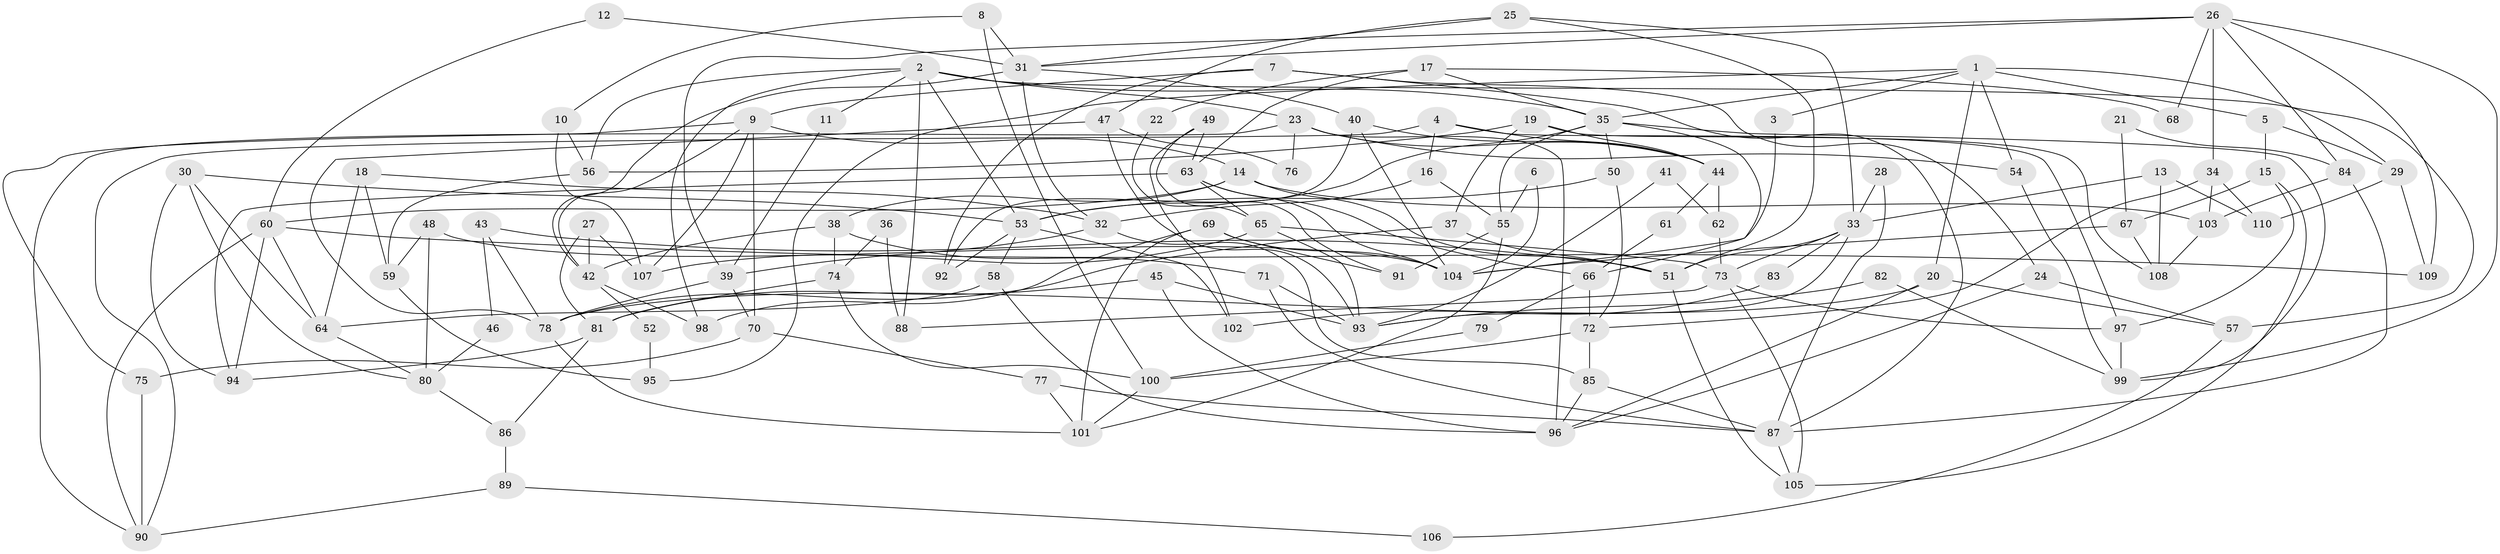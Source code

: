 // Generated by graph-tools (version 1.1) at 2025/50/03/09/25 04:50:19]
// undirected, 110 vertices, 220 edges
graph export_dot {
graph [start="1"]
  node [color=gray90,style=filled];
  1;
  2;
  3;
  4;
  5;
  6;
  7;
  8;
  9;
  10;
  11;
  12;
  13;
  14;
  15;
  16;
  17;
  18;
  19;
  20;
  21;
  22;
  23;
  24;
  25;
  26;
  27;
  28;
  29;
  30;
  31;
  32;
  33;
  34;
  35;
  36;
  37;
  38;
  39;
  40;
  41;
  42;
  43;
  44;
  45;
  46;
  47;
  48;
  49;
  50;
  51;
  52;
  53;
  54;
  55;
  56;
  57;
  58;
  59;
  60;
  61;
  62;
  63;
  64;
  65;
  66;
  67;
  68;
  69;
  70;
  71;
  72;
  73;
  74;
  75;
  76;
  77;
  78;
  79;
  80;
  81;
  82;
  83;
  84;
  85;
  86;
  87;
  88;
  89;
  90;
  91;
  92;
  93;
  94;
  95;
  96;
  97;
  98;
  99;
  100;
  101;
  102;
  103;
  104;
  105;
  106;
  107;
  108;
  109;
  110;
  1 -- 29;
  1 -- 35;
  1 -- 3;
  1 -- 5;
  1 -- 20;
  1 -- 54;
  1 -- 95;
  2 -- 35;
  2 -- 23;
  2 -- 11;
  2 -- 53;
  2 -- 56;
  2 -- 57;
  2 -- 88;
  2 -- 98;
  3 -- 104;
  4 -- 90;
  4 -- 44;
  4 -- 16;
  4 -- 97;
  5 -- 15;
  5 -- 29;
  6 -- 55;
  6 -- 104;
  7 -- 9;
  7 -- 87;
  7 -- 24;
  7 -- 92;
  8 -- 31;
  8 -- 10;
  8 -- 100;
  9 -- 14;
  9 -- 70;
  9 -- 42;
  9 -- 75;
  9 -- 107;
  10 -- 56;
  10 -- 107;
  11 -- 39;
  12 -- 31;
  12 -- 60;
  13 -- 108;
  13 -- 33;
  13 -- 110;
  14 -- 51;
  14 -- 103;
  14 -- 38;
  14 -- 60;
  15 -- 97;
  15 -- 105;
  15 -- 67;
  16 -- 32;
  16 -- 55;
  17 -- 63;
  17 -- 35;
  17 -- 22;
  17 -- 68;
  18 -- 64;
  18 -- 59;
  18 -- 32;
  19 -- 44;
  19 -- 108;
  19 -- 37;
  19 -- 56;
  20 -- 96;
  20 -- 57;
  20 -- 78;
  21 -- 67;
  21 -- 84;
  22 -- 65;
  23 -- 54;
  23 -- 96;
  23 -- 44;
  23 -- 76;
  23 -- 90;
  24 -- 57;
  24 -- 96;
  25 -- 31;
  25 -- 33;
  25 -- 47;
  25 -- 51;
  26 -- 31;
  26 -- 99;
  26 -- 34;
  26 -- 39;
  26 -- 68;
  26 -- 84;
  26 -- 109;
  27 -- 42;
  27 -- 81;
  27 -- 107;
  28 -- 87;
  28 -- 33;
  29 -- 110;
  29 -- 109;
  30 -- 53;
  30 -- 64;
  30 -- 80;
  30 -- 94;
  31 -- 32;
  31 -- 40;
  31 -- 42;
  32 -- 85;
  32 -- 39;
  33 -- 51;
  33 -- 73;
  33 -- 83;
  33 -- 93;
  34 -- 72;
  34 -- 103;
  34 -- 110;
  35 -- 55;
  35 -- 53;
  35 -- 50;
  35 -- 66;
  35 -- 99;
  36 -- 74;
  36 -- 88;
  37 -- 78;
  37 -- 51;
  38 -- 42;
  38 -- 71;
  38 -- 74;
  39 -- 70;
  39 -- 78;
  40 -- 92;
  40 -- 104;
  40 -- 44;
  41 -- 62;
  41 -- 93;
  42 -- 52;
  42 -- 98;
  43 -- 78;
  43 -- 51;
  43 -- 46;
  44 -- 61;
  44 -- 62;
  45 -- 93;
  45 -- 81;
  45 -- 96;
  46 -- 80;
  47 -- 78;
  47 -- 76;
  47 -- 93;
  48 -- 104;
  48 -- 80;
  48 -- 59;
  49 -- 63;
  49 -- 91;
  49 -- 102;
  50 -- 72;
  50 -- 53;
  51 -- 105;
  52 -- 95;
  53 -- 58;
  53 -- 92;
  53 -- 102;
  54 -- 99;
  55 -- 101;
  55 -- 91;
  56 -- 59;
  57 -- 106;
  58 -- 96;
  58 -- 64;
  59 -- 95;
  60 -- 109;
  60 -- 64;
  60 -- 90;
  60 -- 94;
  61 -- 66;
  62 -- 73;
  63 -- 94;
  63 -- 65;
  63 -- 66;
  63 -- 104;
  64 -- 80;
  65 -- 107;
  65 -- 93;
  65 -- 73;
  66 -- 72;
  66 -- 79;
  67 -- 104;
  67 -- 108;
  69 -- 98;
  69 -- 101;
  69 -- 91;
  69 -- 104;
  70 -- 75;
  70 -- 77;
  71 -- 93;
  71 -- 87;
  72 -- 85;
  72 -- 100;
  73 -- 105;
  73 -- 88;
  73 -- 97;
  74 -- 100;
  74 -- 81;
  75 -- 90;
  77 -- 101;
  77 -- 87;
  78 -- 101;
  79 -- 100;
  80 -- 86;
  81 -- 94;
  81 -- 86;
  82 -- 93;
  82 -- 99;
  83 -- 102;
  84 -- 87;
  84 -- 103;
  85 -- 96;
  85 -- 87;
  86 -- 89;
  87 -- 105;
  89 -- 90;
  89 -- 106;
  97 -- 99;
  100 -- 101;
  103 -- 108;
}
